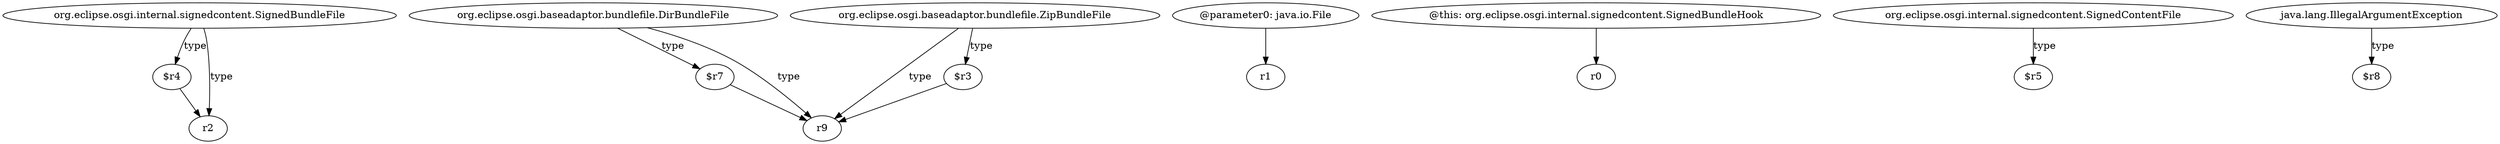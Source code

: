 digraph g {
0[label="org.eclipse.osgi.internal.signedcontent.SignedBundleFile"]
1[label="$r4"]
0->1[label="type"]
2[label="org.eclipse.osgi.baseadaptor.bundlefile.DirBundleFile"]
3[label="$r7"]
2->3[label="type"]
4[label="org.eclipse.osgi.baseadaptor.bundlefile.ZipBundleFile"]
5[label="r9"]
4->5[label="type"]
6[label="@parameter0: java.io.File"]
7[label="r1"]
6->7[label=""]
2->5[label="type"]
8[label="r2"]
1->8[label=""]
9[label="@this: org.eclipse.osgi.internal.signedcontent.SignedBundleHook"]
10[label="r0"]
9->10[label=""]
3->5[label=""]
0->8[label="type"]
11[label="$r3"]
4->11[label="type"]
11->5[label=""]
12[label="org.eclipse.osgi.internal.signedcontent.SignedContentFile"]
13[label="$r5"]
12->13[label="type"]
14[label="java.lang.IllegalArgumentException"]
15[label="$r8"]
14->15[label="type"]
}